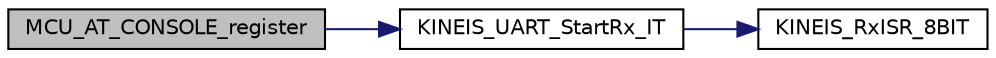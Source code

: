 digraph "MCU_AT_CONSOLE_register"
{
 // INTERACTIVE_SVG=YES
 // LATEX_PDF_SIZE
  edge [fontname="Helvetica",fontsize="10",labelfontname="Helvetica",labelfontsize="10"];
  node [fontname="Helvetica",fontsize="10",shape=record];
  rankdir="LR";
  Node1 [label="MCU_AT_CONSOLE_register",height=0.2,width=0.4,color="black", fillcolor="grey75", style="filled", fontcolor="black",tooltip="Start AT CMD console for AT cmd reception."];
  Node1 -> Node2 [color="midnightblue",fontsize="10",style="solid",fontname="Helvetica"];
  Node2 [label="KINEIS_UART_StartRx_IT",height=0.2,width=0.4,color="black", fillcolor="white", style="filled",URL="$d8/d62/group___m_c_u___a_p_p___w_r_a_p_p_e_r_s.html#ga2fbcd5790071dab1b10a9196607692b8",tooltip="Enable and start RX interrupt from UART."];
  Node2 -> Node3 [color="midnightblue",fontsize="10",style="solid",fontname="Helvetica"];
  Node3 [label="KINEIS_RxISR_8BIT",height=0.2,width=0.4,color="black", fillcolor="white", style="filled",URL="$d8/d62/group___m_c_u___a_p_p___w_r_a_p_p_e_r_s.html#gaeda0953e4ffe9aae0475009c1d221944",tooltip="RX interrupt handler for 7 or 8 bits data word length ."];
}
